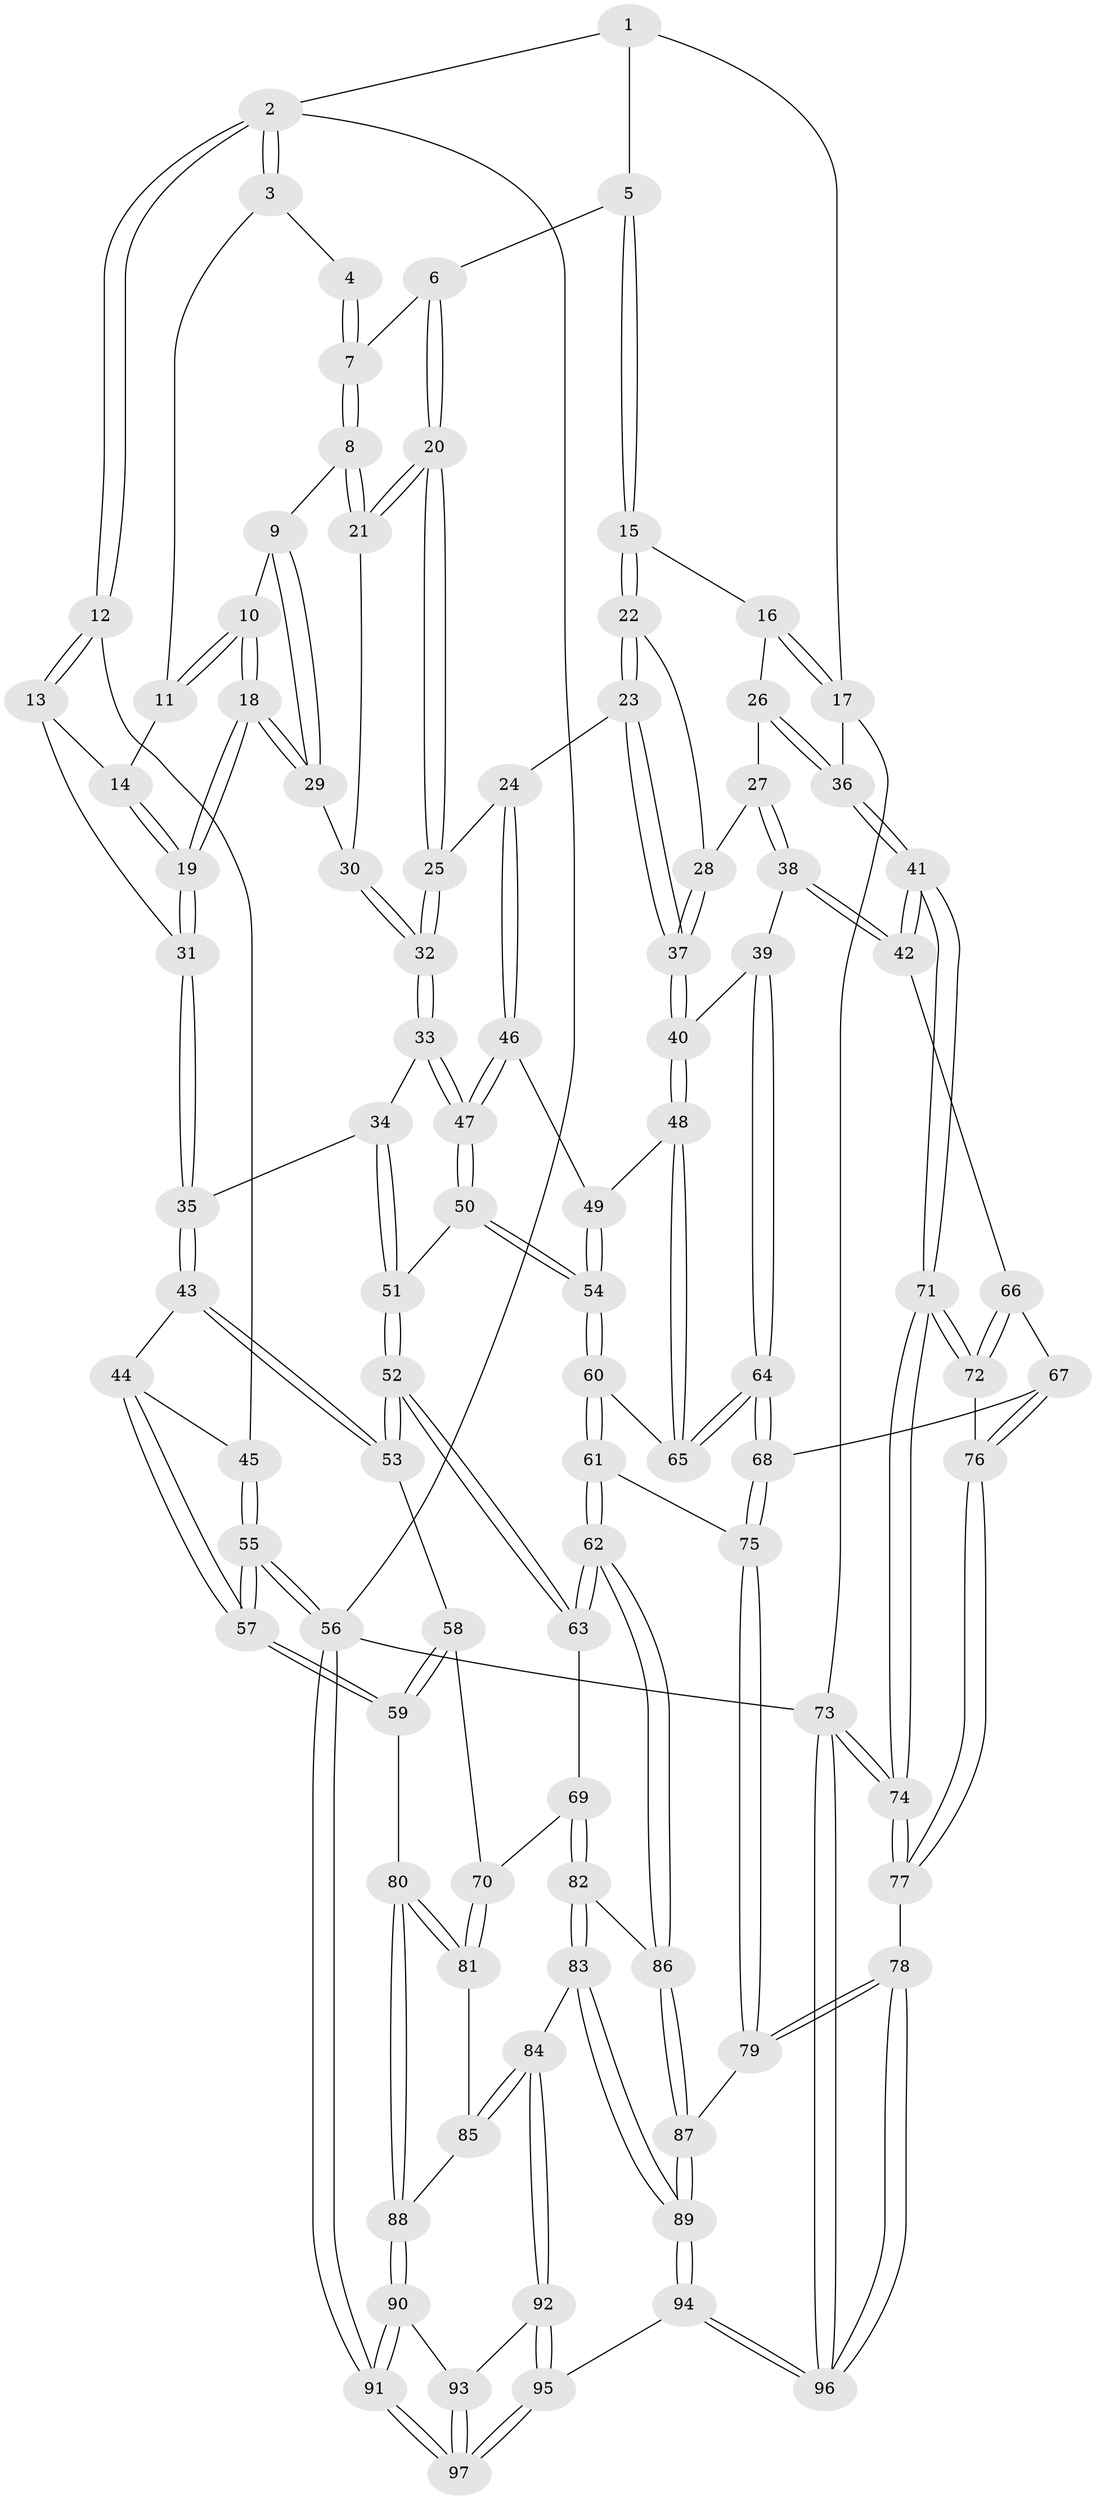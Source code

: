 // Generated by graph-tools (version 1.1) at 2025/27/03/09/25 03:27:16]
// undirected, 97 vertices, 239 edges
graph export_dot {
graph [start="1"]
  node [color=gray90,style=filled];
  1 [pos="+0.706105245449315+0"];
  2 [pos="+0+0"];
  3 [pos="+0.28022204420676994+0"];
  4 [pos="+0.38143261972942616+0"];
  5 [pos="+0.7239099191052034+0"];
  6 [pos="+0.5952272203002787+0.11198527667111251"];
  7 [pos="+0.44202001472461516+0.0825149655815121"];
  8 [pos="+0.440569464607443+0.09391823226147879"];
  9 [pos="+0.3730252141321388+0.15609071257293894"];
  10 [pos="+0.2826633911139575+0.13482441955326183"];
  11 [pos="+0.24354412026604605+0"];
  12 [pos="+0+0.18869514123576506"];
  13 [pos="+0.0014617776253737047+0.1595498158151765"];
  14 [pos="+0.15042013074594357+0.04524744827921733"];
  15 [pos="+0.7807053023831901+0.039737108809610004"];
  16 [pos="+0.8896151689056101+0.10456009651129941"];
  17 [pos="+1+0.07004634060969622"];
  18 [pos="+0.23156404361924052+0.25162913998273306"];
  19 [pos="+0.22182138035421387+0.2579467010225127"];
  20 [pos="+0.585012961359944+0.24810455476799717"];
  21 [pos="+0.4915856747333009+0.20260525527058235"];
  22 [pos="+0.766242949529958+0.09672094367460642"];
  23 [pos="+0.6114487387707556+0.27198670577339984"];
  24 [pos="+0.6003549797693559+0.27039972596978523"];
  25 [pos="+0.5984916183114907+0.2689866709546466"];
  26 [pos="+0.8987864563777911+0.25483168416303514"];
  27 [pos="+0.8189967294751707+0.2729967166519118"];
  28 [pos="+0.7980417759936416+0.2670348334018492"];
  29 [pos="+0.37210855408889604+0.24959449689984903"];
  30 [pos="+0.382776235064583+0.25655844823842766"];
  31 [pos="+0.20563786931195577+0.2758667939096773"];
  32 [pos="+0.41152524161383564+0.34305475552365633"];
  33 [pos="+0.4045813661583512+0.36759456483001535"];
  34 [pos="+0.23461516471918814+0.34794039165152285"];
  35 [pos="+0.19994356571155353+0.34036233151277573"];
  36 [pos="+1+0.37665337475701777"];
  37 [pos="+0.6838790326858999+0.3122616361510301"];
  38 [pos="+0.850830222760132+0.46344189523949264"];
  39 [pos="+0.8393620850319672+0.46283373914212556"];
  40 [pos="+0.6999783180092886+0.36241160635742714"];
  41 [pos="+1+0.516784425782764"];
  42 [pos="+0.8739008667716514+0.47296634973422147"];
  43 [pos="+0.16115121592327147+0.41295316183405406"];
  44 [pos="+0.1414241356271433+0.41538422227861815"];
  45 [pos="+0+0.2016950715809665"];
  46 [pos="+0.551851931735111+0.4014480592404996"];
  47 [pos="+0.4150854414273321+0.41278718587056873"];
  48 [pos="+0.6394135864457469+0.5046972391548709"];
  49 [pos="+0.5632337654233202+0.43418289911425895"];
  50 [pos="+0.39946818873069273+0.4706565487377855"];
  51 [pos="+0.3960935880776895+0.4718544585714704"];
  52 [pos="+0.2972765325293473+0.5184694405795668"];
  53 [pos="+0.19671870946867157+0.46722020552264215"];
  54 [pos="+0.46010918707726844+0.5294172855872222"];
  55 [pos="+0+0.6493654345589319"];
  56 [pos="+0+1"];
  57 [pos="+0+0.6434954108329749"];
  58 [pos="+0.18057248518584174+0.5184490303886768"];
  59 [pos="+0+0.653129372722165"];
  60 [pos="+0.4723842178168623+0.554229703966588"];
  61 [pos="+0.44988501169730244+0.6765990408766077"];
  62 [pos="+0.40490520201338176+0.7017908451913862"];
  63 [pos="+0.29822998598222644+0.5296132412549104"];
  64 [pos="+0.6594676791740026+0.5545242593734641"];
  65 [pos="+0.6485285723626364+0.5422912037778687"];
  66 [pos="+0.7861631834395371+0.6041768270953298"];
  67 [pos="+0.676383524348757+0.57049052275543"];
  68 [pos="+0.6598475632527214+0.5567844066569336"];
  69 [pos="+0.23306473257162227+0.6642340048520352"];
  70 [pos="+0.14885532946776844+0.6445788545125478"];
  71 [pos="+1+0.6931524405097744"];
  72 [pos="+0.8191247140884581+0.6629279129819119"];
  73 [pos="+1+1"];
  74 [pos="+1+1"];
  75 [pos="+0.5848318708917541+0.7111587644944211"];
  76 [pos="+0.7523272014564633+0.6991736308655608"];
  77 [pos="+0.6968417668656073+0.8164637913908205"];
  78 [pos="+0.6689679347360699+0.8204688123081841"];
  79 [pos="+0.6395137117743451+0.8002603715123006"];
  80 [pos="+0.017152457759660754+0.6846730846476042"];
  81 [pos="+0.07146714609475689+0.6804275665503593"];
  82 [pos="+0.31037239837076575+0.7459115683048114"];
  83 [pos="+0.3058796425871482+0.754429978296168"];
  84 [pos="+0.25680952120642336+0.8126356315607198"];
  85 [pos="+0.17642353325494547+0.7771819999087262"];
  86 [pos="+0.4015132811069256+0.7059905967118096"];
  87 [pos="+0.4680616051891194+0.8590511438370936"];
  88 [pos="+0.08997559189651774+0.8468154577544524"];
  89 [pos="+0.43497345265293247+0.9425159146826244"];
  90 [pos="+0.09368155117499623+0.8680628713813254"];
  91 [pos="+0+1"];
  92 [pos="+0.2436170116310631+0.8714243377710307"];
  93 [pos="+0.17596662886480213+0.878069194442132"];
  94 [pos="+0.4042371983546835+1"];
  95 [pos="+0.355098224613897+1"];
  96 [pos="+0.5570542408659386+1"];
  97 [pos="+0+1"];
  1 -- 2;
  1 -- 5;
  1 -- 17;
  2 -- 3;
  2 -- 3;
  2 -- 12;
  2 -- 12;
  2 -- 56;
  3 -- 4;
  3 -- 11;
  4 -- 7;
  4 -- 7;
  5 -- 6;
  5 -- 15;
  5 -- 15;
  6 -- 7;
  6 -- 20;
  6 -- 20;
  7 -- 8;
  7 -- 8;
  8 -- 9;
  8 -- 21;
  8 -- 21;
  9 -- 10;
  9 -- 29;
  9 -- 29;
  10 -- 11;
  10 -- 11;
  10 -- 18;
  10 -- 18;
  11 -- 14;
  12 -- 13;
  12 -- 13;
  12 -- 45;
  13 -- 14;
  13 -- 31;
  14 -- 19;
  14 -- 19;
  15 -- 16;
  15 -- 22;
  15 -- 22;
  16 -- 17;
  16 -- 17;
  16 -- 26;
  17 -- 36;
  17 -- 73;
  18 -- 19;
  18 -- 19;
  18 -- 29;
  18 -- 29;
  19 -- 31;
  19 -- 31;
  20 -- 21;
  20 -- 21;
  20 -- 25;
  20 -- 25;
  21 -- 30;
  22 -- 23;
  22 -- 23;
  22 -- 28;
  23 -- 24;
  23 -- 37;
  23 -- 37;
  24 -- 25;
  24 -- 46;
  24 -- 46;
  25 -- 32;
  25 -- 32;
  26 -- 27;
  26 -- 36;
  26 -- 36;
  27 -- 28;
  27 -- 38;
  27 -- 38;
  28 -- 37;
  28 -- 37;
  29 -- 30;
  30 -- 32;
  30 -- 32;
  31 -- 35;
  31 -- 35;
  32 -- 33;
  32 -- 33;
  33 -- 34;
  33 -- 47;
  33 -- 47;
  34 -- 35;
  34 -- 51;
  34 -- 51;
  35 -- 43;
  35 -- 43;
  36 -- 41;
  36 -- 41;
  37 -- 40;
  37 -- 40;
  38 -- 39;
  38 -- 42;
  38 -- 42;
  39 -- 40;
  39 -- 64;
  39 -- 64;
  40 -- 48;
  40 -- 48;
  41 -- 42;
  41 -- 42;
  41 -- 71;
  41 -- 71;
  42 -- 66;
  43 -- 44;
  43 -- 53;
  43 -- 53;
  44 -- 45;
  44 -- 57;
  44 -- 57;
  45 -- 55;
  45 -- 55;
  46 -- 47;
  46 -- 47;
  46 -- 49;
  47 -- 50;
  47 -- 50;
  48 -- 49;
  48 -- 65;
  48 -- 65;
  49 -- 54;
  49 -- 54;
  50 -- 51;
  50 -- 54;
  50 -- 54;
  51 -- 52;
  51 -- 52;
  52 -- 53;
  52 -- 53;
  52 -- 63;
  52 -- 63;
  53 -- 58;
  54 -- 60;
  54 -- 60;
  55 -- 56;
  55 -- 56;
  55 -- 57;
  55 -- 57;
  56 -- 91;
  56 -- 91;
  56 -- 73;
  57 -- 59;
  57 -- 59;
  58 -- 59;
  58 -- 59;
  58 -- 70;
  59 -- 80;
  60 -- 61;
  60 -- 61;
  60 -- 65;
  61 -- 62;
  61 -- 62;
  61 -- 75;
  62 -- 63;
  62 -- 63;
  62 -- 86;
  62 -- 86;
  63 -- 69;
  64 -- 65;
  64 -- 65;
  64 -- 68;
  64 -- 68;
  66 -- 67;
  66 -- 72;
  66 -- 72;
  67 -- 68;
  67 -- 76;
  67 -- 76;
  68 -- 75;
  68 -- 75;
  69 -- 70;
  69 -- 82;
  69 -- 82;
  70 -- 81;
  70 -- 81;
  71 -- 72;
  71 -- 72;
  71 -- 74;
  71 -- 74;
  72 -- 76;
  73 -- 74;
  73 -- 74;
  73 -- 96;
  73 -- 96;
  74 -- 77;
  74 -- 77;
  75 -- 79;
  75 -- 79;
  76 -- 77;
  76 -- 77;
  77 -- 78;
  78 -- 79;
  78 -- 79;
  78 -- 96;
  78 -- 96;
  79 -- 87;
  80 -- 81;
  80 -- 81;
  80 -- 88;
  80 -- 88;
  81 -- 85;
  82 -- 83;
  82 -- 83;
  82 -- 86;
  83 -- 84;
  83 -- 89;
  83 -- 89;
  84 -- 85;
  84 -- 85;
  84 -- 92;
  84 -- 92;
  85 -- 88;
  86 -- 87;
  86 -- 87;
  87 -- 89;
  87 -- 89;
  88 -- 90;
  88 -- 90;
  89 -- 94;
  89 -- 94;
  90 -- 91;
  90 -- 91;
  90 -- 93;
  91 -- 97;
  91 -- 97;
  92 -- 93;
  92 -- 95;
  92 -- 95;
  93 -- 97;
  93 -- 97;
  94 -- 95;
  94 -- 96;
  94 -- 96;
  95 -- 97;
  95 -- 97;
}
